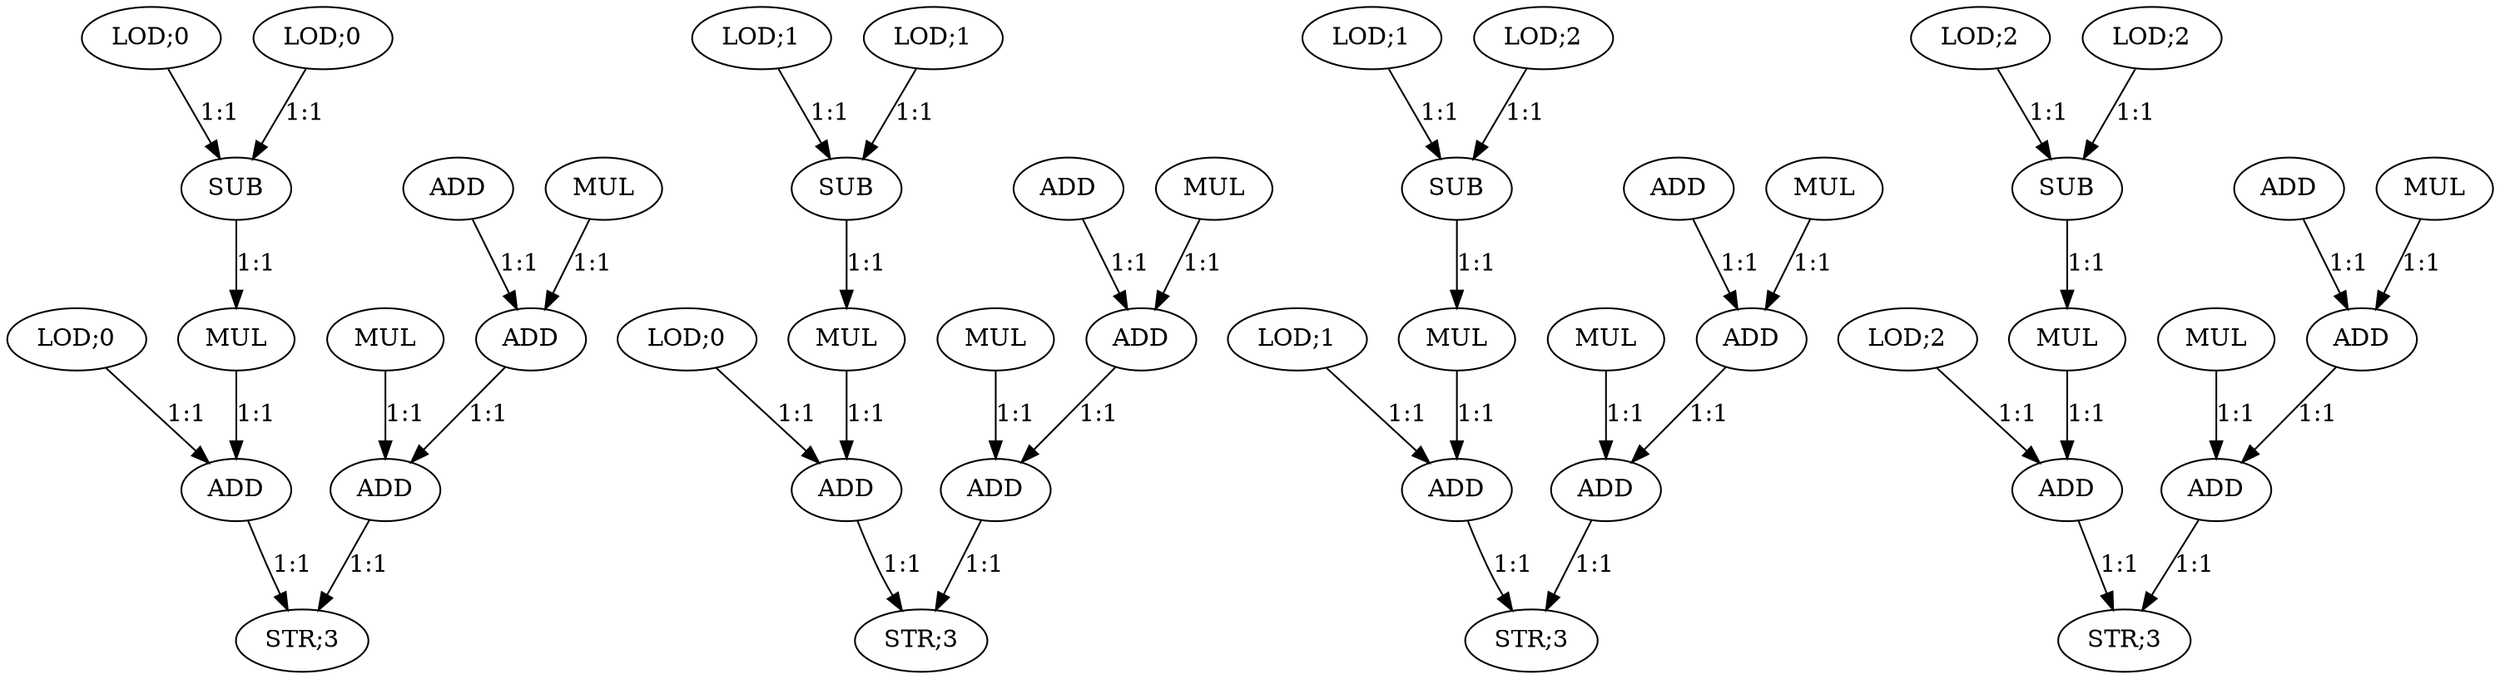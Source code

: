 digraph  {
   0 [label="LOD;0"];
   1 [label="LOD;0"];
   2 [label="LOD;0"];
   3 [label="SUB"];
   4 [label="MUL"];
   5 [label="ADD"];
   6 [label="MUL"];
   7 [label="MUL"];
   8 [label="ADD"];
   9 [label="ADD"];
   10 [label="ADD"];
   11 [label="STR;3"];
   12 [label="LOD;0"];
   13 [label="LOD;1"];
   14 [label="LOD;1"];
   15 [label="SUB"];
   16 [label="MUL"];
   17 [label="ADD"];
   18 [label="MUL"];
   19 [label="MUL"];
   20 [label="ADD"];
   21 [label="ADD"];
   22 [label="ADD"];
   23 [label="STR;3"];
   24 [label="LOD;1"];
   25 [label="LOD;1"];
   26 [label="LOD;2"];
   27 [label="SUB"];
   28 [label="MUL"];
   29 [label="ADD"];
   30 [label="MUL"];
   31 [label="MUL"];
   32 [label="ADD"];
   33 [label="ADD"];
   34 [label="ADD"];
   35 [label="STR;3"];
   36 [label="LOD;2"];
   37 [label="LOD;2"];
   38 [label="LOD;2"];
   39 [label="SUB"];
   40 [label="MUL"];
   41 [label="ADD"];
   42 [label="MUL"];
   43 [label="MUL"];
   44 [label="ADD"];
   45 [label="ADD"];
   46 [label="ADD"];
   47 [label="STR;3"];

   0->5 [label="1:1"];
   1->3 [label="1:1"];
   2->3 [label="1:1"];
   3->4 [label="1:1"];
   4->5 [label="1:1"];
   5->11 [label="1:1"];
   6->10 [label="1:1"];
   7->9 [label="1:1"];
   8->9 [label="1:1"];
   9->10 [label="1:1"];
   10->11 [label="1:1"];
   12->17 [label="1:1"];
   13->15 [label="1:1"];
   14->15 [label="1:1"];
   15->16 [label="1:1"];
   16->17 [label="1:1"];
   17->23 [label="1:1"];
   18->22 [label="1:1"];
   19->21 [label="1:1"];
   20->21 [label="1:1"];
   21->22 [label="1:1"];
   22->23 [label="1:1"];
   24->29 [label="1:1"];
   25->27 [label="1:1"];
   26->27 [label="1:1"];
   27->28 [label="1:1"];
   28->29 [label="1:1"];
   29->35 [label="1:1"];
   30->34 [label="1:1"];
   31->33 [label="1:1"];
   32->33 [label="1:1"];
   33->34 [label="1:1"];
   34->35 [label="1:1"];
   36->41 [label="1:1"];
   37->39 [label="1:1"];
   38->39 [label="1:1"];
   39->40 [label="1:1"];
   40->41 [label="1:1"];
   41->47 [label="1:1"];
   42->46 [label="1:1"];
   43->45 [label="1:1"];
   44->45 [label="1:1"];
   45->46 [label="1:1"];
   46->47 [label="1:1"];
}
